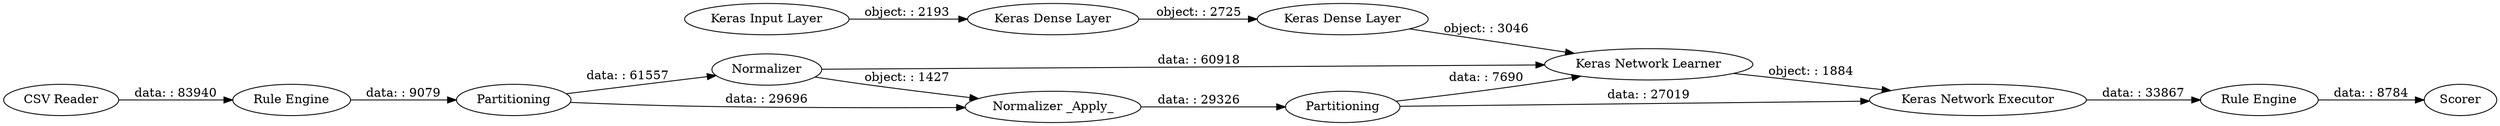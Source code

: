 digraph {
	"-3093310638299447482_18" [label="Rule Engine"]
	"-3093310638299447482_15" [label="Keras Input Layer"]
	"-3093310638299447482_25" [label=Scorer]
	"-3093310638299447482_20" [label=Partitioning]
	"-3093310638299447482_1" [label="CSV Reader"]
	"-3093310638299447482_16" [label="Keras Dense Layer"]
	"-3093310638299447482_23" [label="Rule Engine"]
	"-3093310638299447482_26" [label="Keras Network Executor"]
	"-3093310638299447482_24" [label="Keras Network Learner"]
	"-3093310638299447482_22" [label="Normalizer _Apply_"]
	"-3093310638299447482_19" [label=Partitioning]
	"-3093310638299447482_17" [label="Keras Dense Layer"]
	"-3093310638299447482_21" [label=Normalizer]
	"-3093310638299447482_15" -> "-3093310638299447482_16" [label="object: : 2193"]
	"-3093310638299447482_20" -> "-3093310638299447482_24" [label="data: : 7690"]
	"-3093310638299447482_18" -> "-3093310638299447482_19" [label="data: : 9079"]
	"-3093310638299447482_19" -> "-3093310638299447482_21" [label="data: : 61557"]
	"-3093310638299447482_24" -> "-3093310638299447482_26" [label="object: : 1884"]
	"-3093310638299447482_17" -> "-3093310638299447482_24" [label="object: : 3046"]
	"-3093310638299447482_21" -> "-3093310638299447482_22" [label="object: : 1427"]
	"-3093310638299447482_22" -> "-3093310638299447482_20" [label="data: : 29326"]
	"-3093310638299447482_20" -> "-3093310638299447482_26" [label="data: : 27019"]
	"-3093310638299447482_1" -> "-3093310638299447482_18" [label="data: : 83940"]
	"-3093310638299447482_21" -> "-3093310638299447482_24" [label="data: : 60918"]
	"-3093310638299447482_16" -> "-3093310638299447482_17" [label="object: : 2725"]
	"-3093310638299447482_23" -> "-3093310638299447482_25" [label="data: : 8784"]
	"-3093310638299447482_26" -> "-3093310638299447482_23" [label="data: : 33867"]
	"-3093310638299447482_19" -> "-3093310638299447482_22" [label="data: : 29696"]
	rankdir=LR
}
